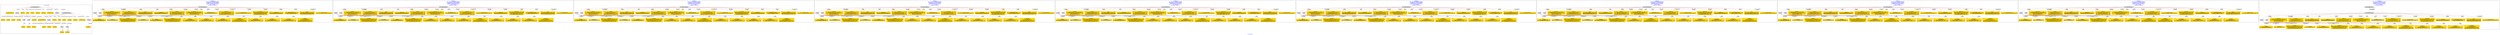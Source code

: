 digraph n0 {
fontcolor="blue"
remincross="true"
label="s21-s-met.json"
subgraph cluster_0 {
label="1-correct model"
n2[style="filled",color="white",fillcolor="lightgray",label="CulturalHeritageObject1"];
n3[shape="plaintext",style="filled",fillcolor="gold",label="dateOfEndOfCreation"];
n4[style="filled",color="white",fillcolor="lightgray",label="Person2"];
n5[shape="plaintext",style="filled",fillcolor="gold",label="dimensions"];
n6[shape="plaintext",style="filled",fillcolor="gold",label="medium"];
n7[shape="plaintext",style="filled",fillcolor="gold",label="creditLine"];
n8[shape="plaintext",style="filled",fillcolor="gold",label="provenance"];
n9[shape="plaintext",style="filled",fillcolor="gold",label="artworkTitle"];
n10[shape="plaintext",style="filled",fillcolor="gold",label="accessionNumber"];
n11[style="filled",color="white",fillcolor="lightgray",label="Concept1"];
n12[style="filled",color="white",fillcolor="lightgray",label="CulturalHeritageObject2"];
n13[shape="plaintext",style="filled",fillcolor="gold",label="dateOfEndOfCreation"];
n14[style="filled",color="white",fillcolor="lightgray",label="Person1"];
n15[shape="plaintext",style="filled",fillcolor="gold",label="dimensions"];
n16[shape="plaintext",style="filled",fillcolor="gold",label="medium"];
n17[shape="plaintext",style="filled",fillcolor="gold",label="creditLine"];
n18[shape="plaintext",style="filled",fillcolor="gold",label="provenance"];
n19[shape="plaintext",style="filled",fillcolor="gold",label="artworkTitle"];
n20[shape="plaintext",style="filled",fillcolor="gold",label="accessionNumber"];
n21[style="filled",color="white",fillcolor="lightgray",label="Concept2"];
n22[shape="plaintext",style="filled",fillcolor="gold",label="nationality"];
n23[shape="plaintext",style="filled",fillcolor="gold",label="birthDate"];
n24[shape="plaintext",style="filled",fillcolor="gold",label="deathDate"];
n25[shape="plaintext",style="filled",fillcolor="gold",label="artistName"];
n26[style="filled",color="white",fillcolor="lightgray",label="Place1"];
n27[style="filled",color="white",fillcolor="lightgray",label="Place2"];
n28[shape="plaintext",style="filled",fillcolor="gold",label="nationality"];
n29[shape="plaintext",style="filled",fillcolor="gold",label="birthDate"];
n30[shape="plaintext",style="filled",fillcolor="gold",label="deathDate"];
n31[shape="plaintext",style="filled",fillcolor="gold",label="artistName"];
n32[style="filled",color="white",fillcolor="lightgray",label="Place3"];
n33[style="filled",color="white",fillcolor="lightgray",label="Place4"];
n34[shape="plaintext",style="filled",fillcolor="gold",label="birthPlace"];
n35[shape="plaintext",style="filled",fillcolor="gold",label="deathPlace"];
n36[shape="plaintext",style="filled",fillcolor="gold",label="birthPlace"];
n37[shape="plaintext",style="filled",fillcolor="gold",label="deathPlace"];
n38[shape="plaintext",style="filled",fillcolor="gold",label="classification"];
n39[shape="plaintext",style="filled",fillcolor="gold",label="classification"];
}
subgraph cluster_1 {
label="candidate 0\nlink coherence:0.36666666666666664\nnode coherence:0.3870967741935484\nconfidence:0.8007319202535756\nmapping score:0.5447524219585651\ncost:1712.99827\n-precision:0.27-recall:0.22"
n41[style="filled",color="white",fillcolor="lightgray",label="CulturalHeritageObject1"];
n42[style="filled",color="white",fillcolor="lightgray",label="Person1"];
n43[style="filled",color="white",fillcolor="lightgray",label="Place1"];
n44[shape="plaintext",style="filled",fillcolor="gold",label="dimensions\n[CulturalHeritageObject,extent,0.929]\n[CulturalHeritageObject,accessionNumber,0.036]\n[Person,dateOfBirth,0.021]\n[Document,classLink,0.013]"];
n45[shape="plaintext",style="filled",fillcolor="gold",label="birthDate\n[Person,dateOfDeath,0.8]\n[Person,biographicalInformation,0.2]"];
n46[shape="plaintext",style="filled",fillcolor="gold",label="creditLine\n[CulturalHeritageObject,rights,0.792]\n[Document,classLink,0.125]\n[CulturalHeritageObject,extent,0.052]\n[CulturalHeritageObject,description,0.031]"];
n47[shape="plaintext",style="filled",fillcolor="gold",label="deathDate\n[Place,label,0.87]\n[Person,dateOfDeath,0.087]\n[CulturalHeritageObject,provenance,0.043]"];
n48[shape="plaintext",style="filled",fillcolor="gold",label="deathPlace\n[Place,label,0.87]\n[Person,dateOfDeath,0.087]\n[CulturalHeritageObject,provenance,0.043]"];
n49[shape="plaintext",style="filled",fillcolor="gold",label="medium\n[CulturalHeritageObject,medium,0.862]\n[CulturalHeritageObject,description,0.13]\n[Person,biographicalInformation,0.009]"];
n50[shape="plaintext",style="filled",fillcolor="gold",label="deathPlace\n[Place,label,0.87]\n[Person,dateOfDeath,0.087]\n[CulturalHeritageObject,provenance,0.043]"];
n51[shape="plaintext",style="filled",fillcolor="gold",label="birthPlace\n[Place,label,0.669]\n[Person,dateOfBirth,0.212]\n[Person,biographicalInformation,0.065]\n[CulturalHeritageObject,description,0.055]"];
n52[shape="plaintext",style="filled",fillcolor="gold",label="artistName\n[Person,nameOfThePerson,1.0]"];
n53[shape="plaintext",style="filled",fillcolor="gold",label="nationality\n[Person,countryAssociatedWithThePerson,0.715]\n[CulturalHeritageObject,provenance,0.129]\n[CulturalHeritageObject,description,0.095]\n[Person,biographicalInformation,0.062]"];
n54[shape="plaintext",style="filled",fillcolor="gold",label="artistName\n[Person,nameOfThePerson,1.0]"];
n55[shape="plaintext",style="filled",fillcolor="gold",label="classification\n[CulturalHeritageObject,description,0.6]\n[Person,biographicalInformation,0.4]"];
n56[shape="plaintext",style="filled",fillcolor="gold",label="creditLine\n[CulturalHeritageObject,provenance,0.634]\n[Document,classLink,0.143]\n[Document,columnSubClassOfLink,0.126]\n[CulturalHeritageObject,description,0.096]"];
n57[shape="plaintext",style="filled",fillcolor="gold",label="dimensions\n[CulturalHeritageObject,extent,0.929]\n[CulturalHeritageObject,accessionNumber,0.036]\n[Person,dateOfBirth,0.021]\n[Document,classLink,0.013]"];
n58[shape="plaintext",style="filled",fillcolor="gold",label="dateOfEndOfCreation\n[CulturalHeritageObject,created,1.0]"];
n59[shape="plaintext",style="filled",fillcolor="gold",label="provenance\n[Place,label,0.87]\n[Person,dateOfDeath,0.087]\n[CulturalHeritageObject,provenance,0.043]"];
n60[shape="plaintext",style="filled",fillcolor="gold",label="provenance\n[Place,label,0.87]\n[Person,dateOfDeath,0.087]\n[CulturalHeritageObject,provenance,0.043]"];
n61[shape="plaintext",style="filled",fillcolor="gold",label="artworkTitle\n[CulturalHeritageObject,description,0.514]\n[Concept,prefLabel,0.222]\n[Document,columnSubClassOfLink,0.178]\n[CulturalHeritageObject,provenance,0.086]"];
n62[shape="plaintext",style="filled",fillcolor="gold",label="accessionNumber\n[CulturalHeritageObject,accessionNumber,1.0]"];
n63[shape="plaintext",style="filled",fillcolor="gold",label="artworkTitle\n[CulturalHeritageObject,description,0.558]\n[Person,biographicalInformation,0.393]\n[CulturalHeritageObject,title,0.029]\n[CulturalHeritageObject,extent,0.02]"];
n64[shape="plaintext",style="filled",fillcolor="gold",label="deathDate\n[Place,label,0.87]\n[Person,dateOfDeath,0.087]\n[CulturalHeritageObject,provenance,0.043]"];
n65[shape="plaintext",style="filled",fillcolor="gold",label="classification\n[CulturalHeritageObject,description,0.6]\n[Person,biographicalInformation,0.4]"];
n66[shape="plaintext",style="filled",fillcolor="gold",label="dateOfEndOfCreation\n[CulturalHeritageObject,created,0.556]\n[Person,dateOfDeath,0.444]"];
n67[shape="plaintext",style="filled",fillcolor="gold",label="medium\n[CulturalHeritageObject,medium,0.862]\n[CulturalHeritageObject,description,0.13]\n[Person,biographicalInformation,0.009]"];
n68[shape="plaintext",style="filled",fillcolor="gold",label="birthDate\n[Person,dateOfDeath,0.8]\n[Person,biographicalInformation,0.2]"];
n69[shape="plaintext",style="filled",fillcolor="gold",label="birthPlace\n[Place,label,0.669]\n[Person,dateOfBirth,0.212]\n[Person,biographicalInformation,0.065]\n[CulturalHeritageObject,description,0.055]"];
n70[shape="plaintext",style="filled",fillcolor="gold",label="accessionNumber\n[CulturalHeritageObject,accessionNumber,1.0]"];
n71[shape="plaintext",style="filled",fillcolor="gold",label="nationality\n[Person,countryAssociatedWithThePerson,0.715]\n[CulturalHeritageObject,provenance,0.129]\n[CulturalHeritageObject,description,0.095]\n[Person,biographicalInformation,0.062]"];
}
subgraph cluster_2 {
label="candidate 1\nlink coherence:0.36666666666666664\nnode coherence:0.3870967741935484\nconfidence:0.8007319202535756\nmapping score:0.5447524219585651\ncost:1712.99827\n-precision:0.27-recall:0.22"
n73[style="filled",color="white",fillcolor="lightgray",label="CulturalHeritageObject1"];
n74[style="filled",color="white",fillcolor="lightgray",label="Person1"];
n75[style="filled",color="white",fillcolor="lightgray",label="Place1"];
n76[shape="plaintext",style="filled",fillcolor="gold",label="dimensions\n[CulturalHeritageObject,extent,0.929]\n[CulturalHeritageObject,accessionNumber,0.036]\n[Person,dateOfBirth,0.021]\n[Document,classLink,0.013]"];
n77[shape="plaintext",style="filled",fillcolor="gold",label="birthDate\n[Person,dateOfDeath,0.8]\n[Person,biographicalInformation,0.2]"];
n78[shape="plaintext",style="filled",fillcolor="gold",label="creditLine\n[CulturalHeritageObject,rights,0.792]\n[Document,classLink,0.125]\n[CulturalHeritageObject,extent,0.052]\n[CulturalHeritageObject,description,0.031]"];
n79[shape="plaintext",style="filled",fillcolor="gold",label="deathDate\n[Place,label,0.87]\n[Person,dateOfDeath,0.087]\n[CulturalHeritageObject,provenance,0.043]"];
n80[shape="plaintext",style="filled",fillcolor="gold",label="deathPlace\n[Place,label,0.87]\n[Person,dateOfDeath,0.087]\n[CulturalHeritageObject,provenance,0.043]"];
n81[shape="plaintext",style="filled",fillcolor="gold",label="medium\n[CulturalHeritageObject,medium,0.862]\n[CulturalHeritageObject,description,0.13]\n[Person,biographicalInformation,0.009]"];
n82[shape="plaintext",style="filled",fillcolor="gold",label="deathPlace\n[Place,label,0.87]\n[Person,dateOfDeath,0.087]\n[CulturalHeritageObject,provenance,0.043]"];
n83[shape="plaintext",style="filled",fillcolor="gold",label="birthPlace\n[Place,label,0.669]\n[Person,dateOfBirth,0.212]\n[Person,biographicalInformation,0.065]\n[CulturalHeritageObject,description,0.055]"];
n84[shape="plaintext",style="filled",fillcolor="gold",label="artistName\n[Person,nameOfThePerson,1.0]"];
n85[shape="plaintext",style="filled",fillcolor="gold",label="nationality\n[Person,countryAssociatedWithThePerson,0.715]\n[CulturalHeritageObject,provenance,0.129]\n[CulturalHeritageObject,description,0.095]\n[Person,biographicalInformation,0.062]"];
n86[shape="plaintext",style="filled",fillcolor="gold",label="artistName\n[Person,nameOfThePerson,1.0]"];
n87[shape="plaintext",style="filled",fillcolor="gold",label="classification\n[CulturalHeritageObject,description,0.6]\n[Person,biographicalInformation,0.4]"];
n88[shape="plaintext",style="filled",fillcolor="gold",label="creditLine\n[CulturalHeritageObject,provenance,0.634]\n[Document,classLink,0.143]\n[Document,columnSubClassOfLink,0.126]\n[CulturalHeritageObject,description,0.096]"];
n89[shape="plaintext",style="filled",fillcolor="gold",label="dimensions\n[CulturalHeritageObject,extent,0.929]\n[CulturalHeritageObject,accessionNumber,0.036]\n[Person,dateOfBirth,0.021]\n[Document,classLink,0.013]"];
n90[shape="plaintext",style="filled",fillcolor="gold",label="dateOfEndOfCreation\n[CulturalHeritageObject,created,1.0]"];
n91[shape="plaintext",style="filled",fillcolor="gold",label="provenance\n[Place,label,0.87]\n[Person,dateOfDeath,0.087]\n[CulturalHeritageObject,provenance,0.043]"];
n92[shape="plaintext",style="filled",fillcolor="gold",label="provenance\n[Place,label,0.87]\n[Person,dateOfDeath,0.087]\n[CulturalHeritageObject,provenance,0.043]"];
n93[shape="plaintext",style="filled",fillcolor="gold",label="artworkTitle\n[CulturalHeritageObject,description,0.514]\n[Concept,prefLabel,0.222]\n[Document,columnSubClassOfLink,0.178]\n[CulturalHeritageObject,provenance,0.086]"];
n94[shape="plaintext",style="filled",fillcolor="gold",label="accessionNumber\n[CulturalHeritageObject,accessionNumber,1.0]"];
n95[shape="plaintext",style="filled",fillcolor="gold",label="classification\n[CulturalHeritageObject,description,0.6]\n[Person,biographicalInformation,0.4]"];
n96[shape="plaintext",style="filled",fillcolor="gold",label="artworkTitle\n[CulturalHeritageObject,description,0.558]\n[Person,biographicalInformation,0.393]\n[CulturalHeritageObject,title,0.029]\n[CulturalHeritageObject,extent,0.02]"];
n97[shape="plaintext",style="filled",fillcolor="gold",label="deathDate\n[Place,label,0.87]\n[Person,dateOfDeath,0.087]\n[CulturalHeritageObject,provenance,0.043]"];
n98[shape="plaintext",style="filled",fillcolor="gold",label="dateOfEndOfCreation\n[CulturalHeritageObject,created,0.556]\n[Person,dateOfDeath,0.444]"];
n99[shape="plaintext",style="filled",fillcolor="gold",label="medium\n[CulturalHeritageObject,medium,0.862]\n[CulturalHeritageObject,description,0.13]\n[Person,biographicalInformation,0.009]"];
n100[shape="plaintext",style="filled",fillcolor="gold",label="birthDate\n[Person,dateOfDeath,0.8]\n[Person,biographicalInformation,0.2]"];
n101[shape="plaintext",style="filled",fillcolor="gold",label="birthPlace\n[Place,label,0.669]\n[Person,dateOfBirth,0.212]\n[Person,biographicalInformation,0.065]\n[CulturalHeritageObject,description,0.055]"];
n102[shape="plaintext",style="filled",fillcolor="gold",label="accessionNumber\n[CulturalHeritageObject,accessionNumber,1.0]"];
n103[shape="plaintext",style="filled",fillcolor="gold",label="nationality\n[Person,countryAssociatedWithThePerson,0.715]\n[CulturalHeritageObject,provenance,0.129]\n[CulturalHeritageObject,description,0.095]\n[Person,biographicalInformation,0.062]"];
}
subgraph cluster_3 {
label="candidate 2\nlink coherence:0.36666666666666664\nnode coherence:0.3870967741935484\nconfidence:0.8007319202535756\nmapping score:0.5447524219585651\ncost:1712.99827\n-precision:0.27-recall:0.22"
n105[style="filled",color="white",fillcolor="lightgray",label="CulturalHeritageObject1"];
n106[style="filled",color="white",fillcolor="lightgray",label="Person1"];
n107[style="filled",color="white",fillcolor="lightgray",label="Place1"];
n108[shape="plaintext",style="filled",fillcolor="gold",label="dimensions\n[CulturalHeritageObject,extent,0.929]\n[CulturalHeritageObject,accessionNumber,0.036]\n[Person,dateOfBirth,0.021]\n[Document,classLink,0.013]"];
n109[shape="plaintext",style="filled",fillcolor="gold",label="birthDate\n[Person,dateOfDeath,0.8]\n[Person,biographicalInformation,0.2]"];
n110[shape="plaintext",style="filled",fillcolor="gold",label="creditLine\n[CulturalHeritageObject,rights,0.792]\n[Document,classLink,0.125]\n[CulturalHeritageObject,extent,0.052]\n[CulturalHeritageObject,description,0.031]"];
n111[shape="plaintext",style="filled",fillcolor="gold",label="deathDate\n[Place,label,0.87]\n[Person,dateOfDeath,0.087]\n[CulturalHeritageObject,provenance,0.043]"];
n112[shape="plaintext",style="filled",fillcolor="gold",label="deathPlace\n[Place,label,0.87]\n[Person,dateOfDeath,0.087]\n[CulturalHeritageObject,provenance,0.043]"];
n113[shape="plaintext",style="filled",fillcolor="gold",label="medium\n[CulturalHeritageObject,medium,0.862]\n[CulturalHeritageObject,description,0.13]\n[Person,biographicalInformation,0.009]"];
n114[shape="plaintext",style="filled",fillcolor="gold",label="birthPlace\n[Place,label,0.669]\n[Person,dateOfBirth,0.212]\n[Person,biographicalInformation,0.065]\n[CulturalHeritageObject,description,0.055]"];
n115[shape="plaintext",style="filled",fillcolor="gold",label="deathPlace\n[Place,label,0.87]\n[Person,dateOfDeath,0.087]\n[CulturalHeritageObject,provenance,0.043]"];
n116[shape="plaintext",style="filled",fillcolor="gold",label="artistName\n[Person,nameOfThePerson,1.0]"];
n117[shape="plaintext",style="filled",fillcolor="gold",label="nationality\n[Person,countryAssociatedWithThePerson,0.715]\n[CulturalHeritageObject,provenance,0.129]\n[CulturalHeritageObject,description,0.095]\n[Person,biographicalInformation,0.062]"];
n118[shape="plaintext",style="filled",fillcolor="gold",label="artistName\n[Person,nameOfThePerson,1.0]"];
n119[shape="plaintext",style="filled",fillcolor="gold",label="classification\n[CulturalHeritageObject,description,0.6]\n[Person,biographicalInformation,0.4]"];
n120[shape="plaintext",style="filled",fillcolor="gold",label="creditLine\n[CulturalHeritageObject,provenance,0.634]\n[Document,classLink,0.143]\n[Document,columnSubClassOfLink,0.126]\n[CulturalHeritageObject,description,0.096]"];
n121[shape="plaintext",style="filled",fillcolor="gold",label="dimensions\n[CulturalHeritageObject,extent,0.929]\n[CulturalHeritageObject,accessionNumber,0.036]\n[Person,dateOfBirth,0.021]\n[Document,classLink,0.013]"];
n122[shape="plaintext",style="filled",fillcolor="gold",label="dateOfEndOfCreation\n[CulturalHeritageObject,created,1.0]"];
n123[shape="plaintext",style="filled",fillcolor="gold",label="provenance\n[Place,label,0.87]\n[Person,dateOfDeath,0.087]\n[CulturalHeritageObject,provenance,0.043]"];
n124[shape="plaintext",style="filled",fillcolor="gold",label="provenance\n[Place,label,0.87]\n[Person,dateOfDeath,0.087]\n[CulturalHeritageObject,provenance,0.043]"];
n125[shape="plaintext",style="filled",fillcolor="gold",label="artworkTitle\n[CulturalHeritageObject,description,0.514]\n[Concept,prefLabel,0.222]\n[Document,columnSubClassOfLink,0.178]\n[CulturalHeritageObject,provenance,0.086]"];
n126[shape="plaintext",style="filled",fillcolor="gold",label="accessionNumber\n[CulturalHeritageObject,accessionNumber,1.0]"];
n127[shape="plaintext",style="filled",fillcolor="gold",label="artworkTitle\n[CulturalHeritageObject,description,0.558]\n[Person,biographicalInformation,0.393]\n[CulturalHeritageObject,title,0.029]\n[CulturalHeritageObject,extent,0.02]"];
n128[shape="plaintext",style="filled",fillcolor="gold",label="deathDate\n[Place,label,0.87]\n[Person,dateOfDeath,0.087]\n[CulturalHeritageObject,provenance,0.043]"];
n129[shape="plaintext",style="filled",fillcolor="gold",label="classification\n[CulturalHeritageObject,description,0.6]\n[Person,biographicalInformation,0.4]"];
n130[shape="plaintext",style="filled",fillcolor="gold",label="dateOfEndOfCreation\n[CulturalHeritageObject,created,0.556]\n[Person,dateOfDeath,0.444]"];
n131[shape="plaintext",style="filled",fillcolor="gold",label="medium\n[CulturalHeritageObject,medium,0.862]\n[CulturalHeritageObject,description,0.13]\n[Person,biographicalInformation,0.009]"];
n132[shape="plaintext",style="filled",fillcolor="gold",label="birthDate\n[Person,dateOfDeath,0.8]\n[Person,biographicalInformation,0.2]"];
n133[shape="plaintext",style="filled",fillcolor="gold",label="birthPlace\n[Place,label,0.669]\n[Person,dateOfBirth,0.212]\n[Person,biographicalInformation,0.065]\n[CulturalHeritageObject,description,0.055]"];
n134[shape="plaintext",style="filled",fillcolor="gold",label="accessionNumber\n[CulturalHeritageObject,accessionNumber,1.0]"];
n135[shape="plaintext",style="filled",fillcolor="gold",label="nationality\n[Person,countryAssociatedWithThePerson,0.715]\n[CulturalHeritageObject,provenance,0.129]\n[CulturalHeritageObject,description,0.095]\n[Person,biographicalInformation,0.062]"];
}
subgraph cluster_4 {
label="candidate 3\nlink coherence:0.36666666666666664\nnode coherence:0.3870967741935484\nconfidence:0.8007319202535756\nmapping score:0.5447524219585651\ncost:1712.99827\n-precision:0.27-recall:0.22"
n137[style="filled",color="white",fillcolor="lightgray",label="CulturalHeritageObject1"];
n138[style="filled",color="white",fillcolor="lightgray",label="Person1"];
n139[style="filled",color="white",fillcolor="lightgray",label="Place1"];
n140[shape="plaintext",style="filled",fillcolor="gold",label="dimensions\n[CulturalHeritageObject,extent,0.929]\n[CulturalHeritageObject,accessionNumber,0.036]\n[Person,dateOfBirth,0.021]\n[Document,classLink,0.013]"];
n141[shape="plaintext",style="filled",fillcolor="gold",label="birthDate\n[Person,dateOfDeath,0.8]\n[Person,biographicalInformation,0.2]"];
n142[shape="plaintext",style="filled",fillcolor="gold",label="creditLine\n[CulturalHeritageObject,rights,0.792]\n[Document,classLink,0.125]\n[CulturalHeritageObject,extent,0.052]\n[CulturalHeritageObject,description,0.031]"];
n143[shape="plaintext",style="filled",fillcolor="gold",label="deathDate\n[Place,label,0.87]\n[Person,dateOfDeath,0.087]\n[CulturalHeritageObject,provenance,0.043]"];
n144[shape="plaintext",style="filled",fillcolor="gold",label="deathPlace\n[Place,label,0.87]\n[Person,dateOfDeath,0.087]\n[CulturalHeritageObject,provenance,0.043]"];
n145[shape="plaintext",style="filled",fillcolor="gold",label="medium\n[CulturalHeritageObject,medium,0.862]\n[CulturalHeritageObject,description,0.13]\n[Person,biographicalInformation,0.009]"];
n146[shape="plaintext",style="filled",fillcolor="gold",label="birthPlace\n[Place,label,0.669]\n[Person,dateOfBirth,0.212]\n[Person,biographicalInformation,0.065]\n[CulturalHeritageObject,description,0.055]"];
n147[shape="plaintext",style="filled",fillcolor="gold",label="deathPlace\n[Place,label,0.87]\n[Person,dateOfDeath,0.087]\n[CulturalHeritageObject,provenance,0.043]"];
n148[shape="plaintext",style="filled",fillcolor="gold",label="artistName\n[Person,nameOfThePerson,1.0]"];
n149[shape="plaintext",style="filled",fillcolor="gold",label="nationality\n[Person,countryAssociatedWithThePerson,0.715]\n[CulturalHeritageObject,provenance,0.129]\n[CulturalHeritageObject,description,0.095]\n[Person,biographicalInformation,0.062]"];
n150[shape="plaintext",style="filled",fillcolor="gold",label="artistName\n[Person,nameOfThePerson,1.0]"];
n151[shape="plaintext",style="filled",fillcolor="gold",label="classification\n[CulturalHeritageObject,description,0.6]\n[Person,biographicalInformation,0.4]"];
n152[shape="plaintext",style="filled",fillcolor="gold",label="creditLine\n[CulturalHeritageObject,provenance,0.634]\n[Document,classLink,0.143]\n[Document,columnSubClassOfLink,0.126]\n[CulturalHeritageObject,description,0.096]"];
n153[shape="plaintext",style="filled",fillcolor="gold",label="dimensions\n[CulturalHeritageObject,extent,0.929]\n[CulturalHeritageObject,accessionNumber,0.036]\n[Person,dateOfBirth,0.021]\n[Document,classLink,0.013]"];
n154[shape="plaintext",style="filled",fillcolor="gold",label="dateOfEndOfCreation\n[CulturalHeritageObject,created,1.0]"];
n155[shape="plaintext",style="filled",fillcolor="gold",label="provenance\n[Place,label,0.87]\n[Person,dateOfDeath,0.087]\n[CulturalHeritageObject,provenance,0.043]"];
n156[shape="plaintext",style="filled",fillcolor="gold",label="provenance\n[Place,label,0.87]\n[Person,dateOfDeath,0.087]\n[CulturalHeritageObject,provenance,0.043]"];
n157[shape="plaintext",style="filled",fillcolor="gold",label="artworkTitle\n[CulturalHeritageObject,description,0.514]\n[Concept,prefLabel,0.222]\n[Document,columnSubClassOfLink,0.178]\n[CulturalHeritageObject,provenance,0.086]"];
n158[shape="plaintext",style="filled",fillcolor="gold",label="accessionNumber\n[CulturalHeritageObject,accessionNumber,1.0]"];
n159[shape="plaintext",style="filled",fillcolor="gold",label="classification\n[CulturalHeritageObject,description,0.6]\n[Person,biographicalInformation,0.4]"];
n160[shape="plaintext",style="filled",fillcolor="gold",label="artworkTitle\n[CulturalHeritageObject,description,0.558]\n[Person,biographicalInformation,0.393]\n[CulturalHeritageObject,title,0.029]\n[CulturalHeritageObject,extent,0.02]"];
n161[shape="plaintext",style="filled",fillcolor="gold",label="deathDate\n[Place,label,0.87]\n[Person,dateOfDeath,0.087]\n[CulturalHeritageObject,provenance,0.043]"];
n162[shape="plaintext",style="filled",fillcolor="gold",label="dateOfEndOfCreation\n[CulturalHeritageObject,created,0.556]\n[Person,dateOfDeath,0.444]"];
n163[shape="plaintext",style="filled",fillcolor="gold",label="medium\n[CulturalHeritageObject,medium,0.862]\n[CulturalHeritageObject,description,0.13]\n[Person,biographicalInformation,0.009]"];
n164[shape="plaintext",style="filled",fillcolor="gold",label="birthDate\n[Person,dateOfDeath,0.8]\n[Person,biographicalInformation,0.2]"];
n165[shape="plaintext",style="filled",fillcolor="gold",label="birthPlace\n[Place,label,0.669]\n[Person,dateOfBirth,0.212]\n[Person,biographicalInformation,0.065]\n[CulturalHeritageObject,description,0.055]"];
n166[shape="plaintext",style="filled",fillcolor="gold",label="accessionNumber\n[CulturalHeritageObject,accessionNumber,1.0]"];
n167[shape="plaintext",style="filled",fillcolor="gold",label="nationality\n[Person,countryAssociatedWithThePerson,0.715]\n[CulturalHeritageObject,provenance,0.129]\n[CulturalHeritageObject,description,0.095]\n[Person,biographicalInformation,0.062]"];
}
subgraph cluster_5 {
label="candidate 4\nlink coherence:0.36666666666666664\nnode coherence:0.3870967741935484\nconfidence:0.8007319202535756\nmapping score:0.5447524219585651\ncost:1712.99827\n-precision:0.27-recall:0.22"
n169[style="filled",color="white",fillcolor="lightgray",label="CulturalHeritageObject1"];
n170[style="filled",color="white",fillcolor="lightgray",label="Person1"];
n171[style="filled",color="white",fillcolor="lightgray",label="Place1"];
n172[shape="plaintext",style="filled",fillcolor="gold",label="dimensions\n[CulturalHeritageObject,extent,0.929]\n[CulturalHeritageObject,accessionNumber,0.036]\n[Person,dateOfBirth,0.021]\n[Document,classLink,0.013]"];
n173[shape="plaintext",style="filled",fillcolor="gold",label="birthDate\n[Person,dateOfDeath,0.8]\n[Person,biographicalInformation,0.2]"];
n174[shape="plaintext",style="filled",fillcolor="gold",label="creditLine\n[CulturalHeritageObject,rights,0.792]\n[Document,classLink,0.125]\n[CulturalHeritageObject,extent,0.052]\n[CulturalHeritageObject,description,0.031]"];
n175[shape="plaintext",style="filled",fillcolor="gold",label="deathDate\n[Place,label,0.87]\n[Person,dateOfDeath,0.087]\n[CulturalHeritageObject,provenance,0.043]"];
n176[shape="plaintext",style="filled",fillcolor="gold",label="deathPlace\n[Place,label,0.87]\n[Person,dateOfDeath,0.087]\n[CulturalHeritageObject,provenance,0.043]"];
n177[shape="plaintext",style="filled",fillcolor="gold",label="medium\n[CulturalHeritageObject,medium,0.862]\n[CulturalHeritageObject,description,0.13]\n[Person,biographicalInformation,0.009]"];
n178[shape="plaintext",style="filled",fillcolor="gold",label="deathPlace\n[Place,label,0.87]\n[Person,dateOfDeath,0.087]\n[CulturalHeritageObject,provenance,0.043]"];
n179[shape="plaintext",style="filled",fillcolor="gold",label="birthPlace\n[Place,label,0.669]\n[Person,dateOfBirth,0.212]\n[Person,biographicalInformation,0.065]\n[CulturalHeritageObject,description,0.055]"];
n180[shape="plaintext",style="filled",fillcolor="gold",label="artistName\n[Person,nameOfThePerson,1.0]"];
n181[shape="plaintext",style="filled",fillcolor="gold",label="nationality\n[Person,countryAssociatedWithThePerson,0.715]\n[CulturalHeritageObject,provenance,0.129]\n[CulturalHeritageObject,description,0.095]\n[Person,biographicalInformation,0.062]"];
n182[shape="plaintext",style="filled",fillcolor="gold",label="artistName\n[Person,nameOfThePerson,1.0]"];
n183[shape="plaintext",style="filled",fillcolor="gold",label="classification\n[CulturalHeritageObject,description,0.6]\n[Person,biographicalInformation,0.4]"];
n184[shape="plaintext",style="filled",fillcolor="gold",label="creditLine\n[CulturalHeritageObject,provenance,0.634]\n[Document,classLink,0.143]\n[Document,columnSubClassOfLink,0.126]\n[CulturalHeritageObject,description,0.096]"];
n185[shape="plaintext",style="filled",fillcolor="gold",label="dimensions\n[CulturalHeritageObject,extent,0.929]\n[CulturalHeritageObject,accessionNumber,0.036]\n[Person,dateOfBirth,0.021]\n[Document,classLink,0.013]"];
n186[shape="plaintext",style="filled",fillcolor="gold",label="dateOfEndOfCreation\n[CulturalHeritageObject,created,1.0]"];
n187[shape="plaintext",style="filled",fillcolor="gold",label="provenance\n[Place,label,0.87]\n[Person,dateOfDeath,0.087]\n[CulturalHeritageObject,provenance,0.043]"];
n188[shape="plaintext",style="filled",fillcolor="gold",label="provenance\n[Place,label,0.87]\n[Person,dateOfDeath,0.087]\n[CulturalHeritageObject,provenance,0.043]"];
n189[shape="plaintext",style="filled",fillcolor="gold",label="artworkTitle\n[CulturalHeritageObject,description,0.514]\n[Concept,prefLabel,0.222]\n[Document,columnSubClassOfLink,0.178]\n[CulturalHeritageObject,provenance,0.086]"];
n190[shape="plaintext",style="filled",fillcolor="gold",label="accessionNumber\n[CulturalHeritageObject,accessionNumber,1.0]"];
n191[shape="plaintext",style="filled",fillcolor="gold",label="artworkTitle\n[CulturalHeritageObject,description,0.558]\n[Person,biographicalInformation,0.393]\n[CulturalHeritageObject,title,0.029]\n[CulturalHeritageObject,extent,0.02]"];
n192[shape="plaintext",style="filled",fillcolor="gold",label="deathDate\n[Place,label,0.87]\n[Person,dateOfDeath,0.087]\n[CulturalHeritageObject,provenance,0.043]"];
n193[shape="plaintext",style="filled",fillcolor="gold",label="classification\n[CulturalHeritageObject,description,0.6]\n[Person,biographicalInformation,0.4]"];
n194[shape="plaintext",style="filled",fillcolor="gold",label="dateOfEndOfCreation\n[CulturalHeritageObject,created,0.556]\n[Person,dateOfDeath,0.444]"];
n195[shape="plaintext",style="filled",fillcolor="gold",label="medium\n[CulturalHeritageObject,medium,0.862]\n[CulturalHeritageObject,description,0.13]\n[Person,biographicalInformation,0.009]"];
n196[shape="plaintext",style="filled",fillcolor="gold",label="birthDate\n[Person,dateOfDeath,0.8]\n[Person,biographicalInformation,0.2]"];
n197[shape="plaintext",style="filled",fillcolor="gold",label="birthPlace\n[Place,label,0.669]\n[Person,dateOfBirth,0.212]\n[Person,biographicalInformation,0.065]\n[CulturalHeritageObject,description,0.055]"];
n198[shape="plaintext",style="filled",fillcolor="gold",label="accessionNumber\n[CulturalHeritageObject,accessionNumber,1.0]"];
n199[shape="plaintext",style="filled",fillcolor="gold",label="nationality\n[Person,countryAssociatedWithThePerson,0.715]\n[CulturalHeritageObject,provenance,0.129]\n[CulturalHeritageObject,description,0.095]\n[Person,biographicalInformation,0.062]"];
}
subgraph cluster_6 {
label="candidate 5\nlink coherence:0.36666666666666664\nnode coherence:0.3870967741935484\nconfidence:0.8007319202535756\nmapping score:0.5447524219585651\ncost:1712.99827\n-precision:0.27-recall:0.22"
n201[style="filled",color="white",fillcolor="lightgray",label="CulturalHeritageObject1"];
n202[style="filled",color="white",fillcolor="lightgray",label="Person1"];
n203[style="filled",color="white",fillcolor="lightgray",label="Place1"];
n204[shape="plaintext",style="filled",fillcolor="gold",label="dimensions\n[CulturalHeritageObject,extent,0.929]\n[CulturalHeritageObject,accessionNumber,0.036]\n[Person,dateOfBirth,0.021]\n[Document,classLink,0.013]"];
n205[shape="plaintext",style="filled",fillcolor="gold",label="birthDate\n[Person,dateOfDeath,0.8]\n[Person,biographicalInformation,0.2]"];
n206[shape="plaintext",style="filled",fillcolor="gold",label="creditLine\n[CulturalHeritageObject,rights,0.792]\n[Document,classLink,0.125]\n[CulturalHeritageObject,extent,0.052]\n[CulturalHeritageObject,description,0.031]"];
n207[shape="plaintext",style="filled",fillcolor="gold",label="deathDate\n[Place,label,0.87]\n[Person,dateOfDeath,0.087]\n[CulturalHeritageObject,provenance,0.043]"];
n208[shape="plaintext",style="filled",fillcolor="gold",label="deathPlace\n[Place,label,0.87]\n[Person,dateOfDeath,0.087]\n[CulturalHeritageObject,provenance,0.043]"];
n209[shape="plaintext",style="filled",fillcolor="gold",label="medium\n[CulturalHeritageObject,medium,0.862]\n[CulturalHeritageObject,description,0.13]\n[Person,biographicalInformation,0.009]"];
n210[shape="plaintext",style="filled",fillcolor="gold",label="deathPlace\n[Place,label,0.87]\n[Person,dateOfDeath,0.087]\n[CulturalHeritageObject,provenance,0.043]"];
n211[shape="plaintext",style="filled",fillcolor="gold",label="birthPlace\n[Place,label,0.669]\n[Person,dateOfBirth,0.212]\n[Person,biographicalInformation,0.065]\n[CulturalHeritageObject,description,0.055]"];
n212[shape="plaintext",style="filled",fillcolor="gold",label="artistName\n[Person,nameOfThePerson,1.0]"];
n213[shape="plaintext",style="filled",fillcolor="gold",label="nationality\n[Person,countryAssociatedWithThePerson,0.715]\n[CulturalHeritageObject,provenance,0.129]\n[CulturalHeritageObject,description,0.095]\n[Person,biographicalInformation,0.062]"];
n214[shape="plaintext",style="filled",fillcolor="gold",label="artistName\n[Person,nameOfThePerson,1.0]"];
n215[shape="plaintext",style="filled",fillcolor="gold",label="classification\n[CulturalHeritageObject,description,0.6]\n[Person,biographicalInformation,0.4]"];
n216[shape="plaintext",style="filled",fillcolor="gold",label="creditLine\n[CulturalHeritageObject,provenance,0.634]\n[Document,classLink,0.143]\n[Document,columnSubClassOfLink,0.126]\n[CulturalHeritageObject,description,0.096]"];
n217[shape="plaintext",style="filled",fillcolor="gold",label="dimensions\n[CulturalHeritageObject,extent,0.929]\n[CulturalHeritageObject,accessionNumber,0.036]\n[Person,dateOfBirth,0.021]\n[Document,classLink,0.013]"];
n218[shape="plaintext",style="filled",fillcolor="gold",label="dateOfEndOfCreation\n[CulturalHeritageObject,created,1.0]"];
n219[shape="plaintext",style="filled",fillcolor="gold",label="provenance\n[Place,label,0.87]\n[Person,dateOfDeath,0.087]\n[CulturalHeritageObject,provenance,0.043]"];
n220[shape="plaintext",style="filled",fillcolor="gold",label="provenance\n[Place,label,0.87]\n[Person,dateOfDeath,0.087]\n[CulturalHeritageObject,provenance,0.043]"];
n221[shape="plaintext",style="filled",fillcolor="gold",label="artworkTitle\n[CulturalHeritageObject,description,0.514]\n[Concept,prefLabel,0.222]\n[Document,columnSubClassOfLink,0.178]\n[CulturalHeritageObject,provenance,0.086]"];
n222[shape="plaintext",style="filled",fillcolor="gold",label="accessionNumber\n[CulturalHeritageObject,accessionNumber,1.0]"];
n223[shape="plaintext",style="filled",fillcolor="gold",label="classification\n[CulturalHeritageObject,description,0.6]\n[Person,biographicalInformation,0.4]"];
n224[shape="plaintext",style="filled",fillcolor="gold",label="artworkTitle\n[CulturalHeritageObject,description,0.558]\n[Person,biographicalInformation,0.393]\n[CulturalHeritageObject,title,0.029]\n[CulturalHeritageObject,extent,0.02]"];
n225[shape="plaintext",style="filled",fillcolor="gold",label="deathDate\n[Place,label,0.87]\n[Person,dateOfDeath,0.087]\n[CulturalHeritageObject,provenance,0.043]"];
n226[shape="plaintext",style="filled",fillcolor="gold",label="dateOfEndOfCreation\n[CulturalHeritageObject,created,0.556]\n[Person,dateOfDeath,0.444]"];
n227[shape="plaintext",style="filled",fillcolor="gold",label="medium\n[CulturalHeritageObject,medium,0.862]\n[CulturalHeritageObject,description,0.13]\n[Person,biographicalInformation,0.009]"];
n228[shape="plaintext",style="filled",fillcolor="gold",label="birthDate\n[Person,dateOfDeath,0.8]\n[Person,biographicalInformation,0.2]"];
n229[shape="plaintext",style="filled",fillcolor="gold",label="birthPlace\n[Place,label,0.669]\n[Person,dateOfBirth,0.212]\n[Person,biographicalInformation,0.065]\n[CulturalHeritageObject,description,0.055]"];
n230[shape="plaintext",style="filled",fillcolor="gold",label="accessionNumber\n[CulturalHeritageObject,accessionNumber,1.0]"];
n231[shape="plaintext",style="filled",fillcolor="gold",label="nationality\n[Person,countryAssociatedWithThePerson,0.715]\n[CulturalHeritageObject,provenance,0.129]\n[CulturalHeritageObject,description,0.095]\n[Person,biographicalInformation,0.062]"];
}
subgraph cluster_7 {
label="candidate 6\nlink coherence:0.36666666666666664\nnode coherence:0.3870967741935484\nconfidence:0.8007319202535756\nmapping score:0.5447524219585651\ncost:1712.99827\n-precision:0.27-recall:0.22"
n233[style="filled",color="white",fillcolor="lightgray",label="CulturalHeritageObject1"];
n234[style="filled",color="white",fillcolor="lightgray",label="Person1"];
n235[style="filled",color="white",fillcolor="lightgray",label="Place1"];
n236[shape="plaintext",style="filled",fillcolor="gold",label="dimensions\n[CulturalHeritageObject,extent,0.929]\n[CulturalHeritageObject,accessionNumber,0.036]\n[Person,dateOfBirth,0.021]\n[Document,classLink,0.013]"];
n237[shape="plaintext",style="filled",fillcolor="gold",label="birthDate\n[Person,dateOfDeath,0.8]\n[Person,biographicalInformation,0.2]"];
n238[shape="plaintext",style="filled",fillcolor="gold",label="creditLine\n[CulturalHeritageObject,rights,0.792]\n[Document,classLink,0.125]\n[CulturalHeritageObject,extent,0.052]\n[CulturalHeritageObject,description,0.031]"];
n239[shape="plaintext",style="filled",fillcolor="gold",label="deathDate\n[Place,label,0.87]\n[Person,dateOfDeath,0.087]\n[CulturalHeritageObject,provenance,0.043]"];
n240[shape="plaintext",style="filled",fillcolor="gold",label="birthPlace\n[Place,label,0.669]\n[Person,dateOfBirth,0.212]\n[Person,biographicalInformation,0.065]\n[CulturalHeritageObject,description,0.055]"];
n241[shape="plaintext",style="filled",fillcolor="gold",label="medium\n[CulturalHeritageObject,medium,0.862]\n[CulturalHeritageObject,description,0.13]\n[Person,biographicalInformation,0.009]"];
n242[shape="plaintext",style="filled",fillcolor="gold",label="deathPlace\n[Place,label,0.87]\n[Person,dateOfDeath,0.087]\n[CulturalHeritageObject,provenance,0.043]"];
n243[shape="plaintext",style="filled",fillcolor="gold",label="deathPlace\n[Place,label,0.87]\n[Person,dateOfDeath,0.087]\n[CulturalHeritageObject,provenance,0.043]"];
n244[shape="plaintext",style="filled",fillcolor="gold",label="artistName\n[Person,nameOfThePerson,1.0]"];
n245[shape="plaintext",style="filled",fillcolor="gold",label="nationality\n[Person,countryAssociatedWithThePerson,0.715]\n[CulturalHeritageObject,provenance,0.129]\n[CulturalHeritageObject,description,0.095]\n[Person,biographicalInformation,0.062]"];
n246[shape="plaintext",style="filled",fillcolor="gold",label="artistName\n[Person,nameOfThePerson,1.0]"];
n247[shape="plaintext",style="filled",fillcolor="gold",label="classification\n[CulturalHeritageObject,description,0.6]\n[Person,biographicalInformation,0.4]"];
n248[shape="plaintext",style="filled",fillcolor="gold",label="creditLine\n[CulturalHeritageObject,provenance,0.634]\n[Document,classLink,0.143]\n[Document,columnSubClassOfLink,0.126]\n[CulturalHeritageObject,description,0.096]"];
n249[shape="plaintext",style="filled",fillcolor="gold",label="dimensions\n[CulturalHeritageObject,extent,0.929]\n[CulturalHeritageObject,accessionNumber,0.036]\n[Person,dateOfBirth,0.021]\n[Document,classLink,0.013]"];
n250[shape="plaintext",style="filled",fillcolor="gold",label="dateOfEndOfCreation\n[CulturalHeritageObject,created,1.0]"];
n251[shape="plaintext",style="filled",fillcolor="gold",label="provenance\n[Place,label,0.87]\n[Person,dateOfDeath,0.087]\n[CulturalHeritageObject,provenance,0.043]"];
n252[shape="plaintext",style="filled",fillcolor="gold",label="provenance\n[Place,label,0.87]\n[Person,dateOfDeath,0.087]\n[CulturalHeritageObject,provenance,0.043]"];
n253[shape="plaintext",style="filled",fillcolor="gold",label="artworkTitle\n[CulturalHeritageObject,description,0.514]\n[Concept,prefLabel,0.222]\n[Document,columnSubClassOfLink,0.178]\n[CulturalHeritageObject,provenance,0.086]"];
n254[shape="plaintext",style="filled",fillcolor="gold",label="accessionNumber\n[CulturalHeritageObject,accessionNumber,1.0]"];
n255[shape="plaintext",style="filled",fillcolor="gold",label="artworkTitle\n[CulturalHeritageObject,description,0.558]\n[Person,biographicalInformation,0.393]\n[CulturalHeritageObject,title,0.029]\n[CulturalHeritageObject,extent,0.02]"];
n256[shape="plaintext",style="filled",fillcolor="gold",label="deathDate\n[Place,label,0.87]\n[Person,dateOfDeath,0.087]\n[CulturalHeritageObject,provenance,0.043]"];
n257[shape="plaintext",style="filled",fillcolor="gold",label="classification\n[CulturalHeritageObject,description,0.6]\n[Person,biographicalInformation,0.4]"];
n258[shape="plaintext",style="filled",fillcolor="gold",label="dateOfEndOfCreation\n[CulturalHeritageObject,created,0.556]\n[Person,dateOfDeath,0.444]"];
n259[shape="plaintext",style="filled",fillcolor="gold",label="medium\n[CulturalHeritageObject,medium,0.862]\n[CulturalHeritageObject,description,0.13]\n[Person,biographicalInformation,0.009]"];
n260[shape="plaintext",style="filled",fillcolor="gold",label="birthDate\n[Person,dateOfDeath,0.8]\n[Person,biographicalInformation,0.2]"];
n261[shape="plaintext",style="filled",fillcolor="gold",label="birthPlace\n[Place,label,0.669]\n[Person,dateOfBirth,0.212]\n[Person,biographicalInformation,0.065]\n[CulturalHeritageObject,description,0.055]"];
n262[shape="plaintext",style="filled",fillcolor="gold",label="accessionNumber\n[CulturalHeritageObject,accessionNumber,1.0]"];
n263[shape="plaintext",style="filled",fillcolor="gold",label="nationality\n[Person,countryAssociatedWithThePerson,0.715]\n[CulturalHeritageObject,provenance,0.129]\n[CulturalHeritageObject,description,0.095]\n[Person,biographicalInformation,0.062]"];
}
subgraph cluster_8 {
label="candidate 7\nlink coherence:0.36666666666666664\nnode coherence:0.3870967741935484\nconfidence:0.8007319202535756\nmapping score:0.5447524219585651\ncost:1712.99827\n-precision:0.27-recall:0.22"
n265[style="filled",color="white",fillcolor="lightgray",label="CulturalHeritageObject1"];
n266[style="filled",color="white",fillcolor="lightgray",label="Person1"];
n267[style="filled",color="white",fillcolor="lightgray",label="Place1"];
n268[shape="plaintext",style="filled",fillcolor="gold",label="dimensions\n[CulturalHeritageObject,extent,0.929]\n[CulturalHeritageObject,accessionNumber,0.036]\n[Person,dateOfBirth,0.021]\n[Document,classLink,0.013]"];
n269[shape="plaintext",style="filled",fillcolor="gold",label="birthDate\n[Person,dateOfDeath,0.8]\n[Person,biographicalInformation,0.2]"];
n270[shape="plaintext",style="filled",fillcolor="gold",label="creditLine\n[CulturalHeritageObject,rights,0.792]\n[Document,classLink,0.125]\n[CulturalHeritageObject,extent,0.052]\n[CulturalHeritageObject,description,0.031]"];
n271[shape="plaintext",style="filled",fillcolor="gold",label="deathDate\n[Place,label,0.87]\n[Person,dateOfDeath,0.087]\n[CulturalHeritageObject,provenance,0.043]"];
n272[shape="plaintext",style="filled",fillcolor="gold",label="birthPlace\n[Place,label,0.669]\n[Person,dateOfBirth,0.212]\n[Person,biographicalInformation,0.065]\n[CulturalHeritageObject,description,0.055]"];
n273[shape="plaintext",style="filled",fillcolor="gold",label="medium\n[CulturalHeritageObject,medium,0.862]\n[CulturalHeritageObject,description,0.13]\n[Person,biographicalInformation,0.009]"];
n274[shape="plaintext",style="filled",fillcolor="gold",label="deathPlace\n[Place,label,0.87]\n[Person,dateOfDeath,0.087]\n[CulturalHeritageObject,provenance,0.043]"];
n275[shape="plaintext",style="filled",fillcolor="gold",label="deathPlace\n[Place,label,0.87]\n[Person,dateOfDeath,0.087]\n[CulturalHeritageObject,provenance,0.043]"];
n276[shape="plaintext",style="filled",fillcolor="gold",label="artistName\n[Person,nameOfThePerson,1.0]"];
n277[shape="plaintext",style="filled",fillcolor="gold",label="nationality\n[Person,countryAssociatedWithThePerson,0.715]\n[CulturalHeritageObject,provenance,0.129]\n[CulturalHeritageObject,description,0.095]\n[Person,biographicalInformation,0.062]"];
n278[shape="plaintext",style="filled",fillcolor="gold",label="artistName\n[Person,nameOfThePerson,1.0]"];
n279[shape="plaintext",style="filled",fillcolor="gold",label="classification\n[CulturalHeritageObject,description,0.6]\n[Person,biographicalInformation,0.4]"];
n280[shape="plaintext",style="filled",fillcolor="gold",label="creditLine\n[CulturalHeritageObject,provenance,0.634]\n[Document,classLink,0.143]\n[Document,columnSubClassOfLink,0.126]\n[CulturalHeritageObject,description,0.096]"];
n281[shape="plaintext",style="filled",fillcolor="gold",label="dimensions\n[CulturalHeritageObject,extent,0.929]\n[CulturalHeritageObject,accessionNumber,0.036]\n[Person,dateOfBirth,0.021]\n[Document,classLink,0.013]"];
n282[shape="plaintext",style="filled",fillcolor="gold",label="dateOfEndOfCreation\n[CulturalHeritageObject,created,1.0]"];
n283[shape="plaintext",style="filled",fillcolor="gold",label="provenance\n[Place,label,0.87]\n[Person,dateOfDeath,0.087]\n[CulturalHeritageObject,provenance,0.043]"];
n284[shape="plaintext",style="filled",fillcolor="gold",label="provenance\n[Place,label,0.87]\n[Person,dateOfDeath,0.087]\n[CulturalHeritageObject,provenance,0.043]"];
n285[shape="plaintext",style="filled",fillcolor="gold",label="artworkTitle\n[CulturalHeritageObject,description,0.514]\n[Concept,prefLabel,0.222]\n[Document,columnSubClassOfLink,0.178]\n[CulturalHeritageObject,provenance,0.086]"];
n286[shape="plaintext",style="filled",fillcolor="gold",label="accessionNumber\n[CulturalHeritageObject,accessionNumber,1.0]"];
n287[shape="plaintext",style="filled",fillcolor="gold",label="classification\n[CulturalHeritageObject,description,0.6]\n[Person,biographicalInformation,0.4]"];
n288[shape="plaintext",style="filled",fillcolor="gold",label="artworkTitle\n[CulturalHeritageObject,description,0.558]\n[Person,biographicalInformation,0.393]\n[CulturalHeritageObject,title,0.029]\n[CulturalHeritageObject,extent,0.02]"];
n289[shape="plaintext",style="filled",fillcolor="gold",label="deathDate\n[Place,label,0.87]\n[Person,dateOfDeath,0.087]\n[CulturalHeritageObject,provenance,0.043]"];
n290[shape="plaintext",style="filled",fillcolor="gold",label="dateOfEndOfCreation\n[CulturalHeritageObject,created,0.556]\n[Person,dateOfDeath,0.444]"];
n291[shape="plaintext",style="filled",fillcolor="gold",label="medium\n[CulturalHeritageObject,medium,0.862]\n[CulturalHeritageObject,description,0.13]\n[Person,biographicalInformation,0.009]"];
n292[shape="plaintext",style="filled",fillcolor="gold",label="birthDate\n[Person,dateOfDeath,0.8]\n[Person,biographicalInformation,0.2]"];
n293[shape="plaintext",style="filled",fillcolor="gold",label="birthPlace\n[Place,label,0.669]\n[Person,dateOfBirth,0.212]\n[Person,biographicalInformation,0.065]\n[CulturalHeritageObject,description,0.055]"];
n294[shape="plaintext",style="filled",fillcolor="gold",label="accessionNumber\n[CulturalHeritageObject,accessionNumber,1.0]"];
n295[shape="plaintext",style="filled",fillcolor="gold",label="nationality\n[Person,countryAssociatedWithThePerson,0.715]\n[CulturalHeritageObject,provenance,0.129]\n[CulturalHeritageObject,description,0.095]\n[Person,biographicalInformation,0.062]"];
}
subgraph cluster_9 {
label="candidate 8\nlink coherence:0.36666666666666664\nnode coherence:0.3870967741935484\nconfidence:0.8007319202535756\nmapping score:0.5447524219585651\ncost:1712.99827\n-precision:0.27-recall:0.22"
n297[style="filled",color="white",fillcolor="lightgray",label="CulturalHeritageObject1"];
n298[style="filled",color="white",fillcolor="lightgray",label="Person1"];
n299[style="filled",color="white",fillcolor="lightgray",label="Place1"];
n300[shape="plaintext",style="filled",fillcolor="gold",label="dimensions\n[CulturalHeritageObject,extent,0.929]\n[CulturalHeritageObject,accessionNumber,0.036]\n[Person,dateOfBirth,0.021]\n[Document,classLink,0.013]"];
n301[shape="plaintext",style="filled",fillcolor="gold",label="birthDate\n[Person,dateOfDeath,0.8]\n[Person,biographicalInformation,0.2]"];
n302[shape="plaintext",style="filled",fillcolor="gold",label="creditLine\n[CulturalHeritageObject,rights,0.792]\n[Document,classLink,0.125]\n[CulturalHeritageObject,extent,0.052]\n[CulturalHeritageObject,description,0.031]"];
n303[shape="plaintext",style="filled",fillcolor="gold",label="deathDate\n[Place,label,0.87]\n[Person,dateOfDeath,0.087]\n[CulturalHeritageObject,provenance,0.043]"];
n304[shape="plaintext",style="filled",fillcolor="gold",label="deathPlace\n[Place,label,0.87]\n[Person,dateOfDeath,0.087]\n[CulturalHeritageObject,provenance,0.043]"];
n305[shape="plaintext",style="filled",fillcolor="gold",label="medium\n[CulturalHeritageObject,medium,0.862]\n[CulturalHeritageObject,description,0.13]\n[Person,biographicalInformation,0.009]"];
n306[shape="plaintext",style="filled",fillcolor="gold",label="birthPlace\n[Place,label,0.669]\n[Person,dateOfBirth,0.212]\n[Person,biographicalInformation,0.065]\n[CulturalHeritageObject,description,0.055]"];
n307[shape="plaintext",style="filled",fillcolor="gold",label="birthPlace\n[Place,label,0.669]\n[Person,dateOfBirth,0.212]\n[Person,biographicalInformation,0.065]\n[CulturalHeritageObject,description,0.055]"];
n308[shape="plaintext",style="filled",fillcolor="gold",label="artistName\n[Person,nameOfThePerson,1.0]"];
n309[shape="plaintext",style="filled",fillcolor="gold",label="nationality\n[Person,countryAssociatedWithThePerson,0.715]\n[CulturalHeritageObject,provenance,0.129]\n[CulturalHeritageObject,description,0.095]\n[Person,biographicalInformation,0.062]"];
n310[shape="plaintext",style="filled",fillcolor="gold",label="artistName\n[Person,nameOfThePerson,1.0]"];
n311[shape="plaintext",style="filled",fillcolor="gold",label="classification\n[CulturalHeritageObject,description,0.6]\n[Person,biographicalInformation,0.4]"];
n312[shape="plaintext",style="filled",fillcolor="gold",label="creditLine\n[CulturalHeritageObject,provenance,0.634]\n[Document,classLink,0.143]\n[Document,columnSubClassOfLink,0.126]\n[CulturalHeritageObject,description,0.096]"];
n313[shape="plaintext",style="filled",fillcolor="gold",label="dimensions\n[CulturalHeritageObject,extent,0.929]\n[CulturalHeritageObject,accessionNumber,0.036]\n[Person,dateOfBirth,0.021]\n[Document,classLink,0.013]"];
n314[shape="plaintext",style="filled",fillcolor="gold",label="dateOfEndOfCreation\n[CulturalHeritageObject,created,1.0]"];
n315[shape="plaintext",style="filled",fillcolor="gold",label="provenance\n[Place,label,0.87]\n[Person,dateOfDeath,0.087]\n[CulturalHeritageObject,provenance,0.043]"];
n316[shape="plaintext",style="filled",fillcolor="gold",label="provenance\n[Place,label,0.87]\n[Person,dateOfDeath,0.087]\n[CulturalHeritageObject,provenance,0.043]"];
n317[shape="plaintext",style="filled",fillcolor="gold",label="artworkTitle\n[CulturalHeritageObject,description,0.514]\n[Concept,prefLabel,0.222]\n[Document,columnSubClassOfLink,0.178]\n[CulturalHeritageObject,provenance,0.086]"];
n318[shape="plaintext",style="filled",fillcolor="gold",label="accessionNumber\n[CulturalHeritageObject,accessionNumber,1.0]"];
n319[shape="plaintext",style="filled",fillcolor="gold",label="artworkTitle\n[CulturalHeritageObject,description,0.558]\n[Person,biographicalInformation,0.393]\n[CulturalHeritageObject,title,0.029]\n[CulturalHeritageObject,extent,0.02]"];
n320[shape="plaintext",style="filled",fillcolor="gold",label="deathDate\n[Place,label,0.87]\n[Person,dateOfDeath,0.087]\n[CulturalHeritageObject,provenance,0.043]"];
n321[shape="plaintext",style="filled",fillcolor="gold",label="classification\n[CulturalHeritageObject,description,0.6]\n[Person,biographicalInformation,0.4]"];
n322[shape="plaintext",style="filled",fillcolor="gold",label="dateOfEndOfCreation\n[CulturalHeritageObject,created,0.556]\n[Person,dateOfDeath,0.444]"];
n323[shape="plaintext",style="filled",fillcolor="gold",label="medium\n[CulturalHeritageObject,medium,0.862]\n[CulturalHeritageObject,description,0.13]\n[Person,biographicalInformation,0.009]"];
n324[shape="plaintext",style="filled",fillcolor="gold",label="birthDate\n[Person,dateOfDeath,0.8]\n[Person,biographicalInformation,0.2]"];
n325[shape="plaintext",style="filled",fillcolor="gold",label="deathPlace\n[Place,label,0.87]\n[Person,dateOfDeath,0.087]\n[CulturalHeritageObject,provenance,0.043]"];
n326[shape="plaintext",style="filled",fillcolor="gold",label="accessionNumber\n[CulturalHeritageObject,accessionNumber,1.0]"];
n327[shape="plaintext",style="filled",fillcolor="gold",label="nationality\n[Person,countryAssociatedWithThePerson,0.715]\n[CulturalHeritageObject,provenance,0.129]\n[CulturalHeritageObject,description,0.095]\n[Person,biographicalInformation,0.062]"];
}
subgraph cluster_10 {
label="candidate 9\nlink coherence:0.3548387096774194\nnode coherence:0.3870967741935484\nconfidence:0.8007319202535756\nmapping score:0.5447524219585651\ncost:1713.99536\n-precision:0.26-recall:0.22"
n329[style="filled",color="white",fillcolor="lightgray",label="CulturalHeritageObject1"];
n330[style="filled",color="white",fillcolor="lightgray",label="Person1"];
n331[style="filled",color="white",fillcolor="lightgray",label="Place1"];
n332[style="filled",color="white",fillcolor="lightgray",label="EuropeanaAggregation1"];
n333[shape="plaintext",style="filled",fillcolor="gold",label="dimensions\n[CulturalHeritageObject,extent,0.929]\n[CulturalHeritageObject,accessionNumber,0.036]\n[Person,dateOfBirth,0.021]\n[Document,classLink,0.013]"];
n334[shape="plaintext",style="filled",fillcolor="gold",label="birthDate\n[Person,dateOfDeath,0.8]\n[Person,biographicalInformation,0.2]"];
n335[shape="plaintext",style="filled",fillcolor="gold",label="creditLine\n[CulturalHeritageObject,rights,0.792]\n[Document,classLink,0.125]\n[CulturalHeritageObject,extent,0.052]\n[CulturalHeritageObject,description,0.031]"];
n336[shape="plaintext",style="filled",fillcolor="gold",label="deathDate\n[Place,label,0.87]\n[Person,dateOfDeath,0.087]\n[CulturalHeritageObject,provenance,0.043]"];
n337[shape="plaintext",style="filled",fillcolor="gold",label="deathPlace\n[Place,label,0.87]\n[Person,dateOfDeath,0.087]\n[CulturalHeritageObject,provenance,0.043]"];
n338[shape="plaintext",style="filled",fillcolor="gold",label="medium\n[CulturalHeritageObject,medium,0.862]\n[CulturalHeritageObject,description,0.13]\n[Person,biographicalInformation,0.009]"];
n339[shape="plaintext",style="filled",fillcolor="gold",label="deathPlace\n[Place,label,0.87]\n[Person,dateOfDeath,0.087]\n[CulturalHeritageObject,provenance,0.043]"];
n340[shape="plaintext",style="filled",fillcolor="gold",label="birthPlace\n[Place,label,0.669]\n[Person,dateOfBirth,0.212]\n[Person,biographicalInformation,0.065]\n[CulturalHeritageObject,description,0.055]"];
n341[shape="plaintext",style="filled",fillcolor="gold",label="artistName\n[Person,nameOfThePerson,1.0]"];
n342[shape="plaintext",style="filled",fillcolor="gold",label="nationality\n[Person,countryAssociatedWithThePerson,0.715]\n[CulturalHeritageObject,provenance,0.129]\n[CulturalHeritageObject,description,0.095]\n[Person,biographicalInformation,0.062]"];
n343[shape="plaintext",style="filled",fillcolor="gold",label="artistName\n[Person,nameOfThePerson,1.0]"];
n344[shape="plaintext",style="filled",fillcolor="gold",label="classification\n[CulturalHeritageObject,description,0.6]\n[Person,biographicalInformation,0.4]"];
n345[shape="plaintext",style="filled",fillcolor="gold",label="creditLine\n[CulturalHeritageObject,provenance,0.634]\n[Document,classLink,0.143]\n[Document,columnSubClassOfLink,0.126]\n[CulturalHeritageObject,description,0.096]"];
n346[shape="plaintext",style="filled",fillcolor="gold",label="dimensions\n[CulturalHeritageObject,extent,0.929]\n[CulturalHeritageObject,accessionNumber,0.036]\n[Person,dateOfBirth,0.021]\n[Document,classLink,0.013]"];
n347[shape="plaintext",style="filled",fillcolor="gold",label="dateOfEndOfCreation\n[CulturalHeritageObject,created,1.0]"];
n348[shape="plaintext",style="filled",fillcolor="gold",label="provenance\n[Place,label,0.87]\n[Person,dateOfDeath,0.087]\n[CulturalHeritageObject,provenance,0.043]"];
n349[shape="plaintext",style="filled",fillcolor="gold",label="provenance\n[Place,label,0.87]\n[Person,dateOfDeath,0.087]\n[CulturalHeritageObject,provenance,0.043]"];
n350[shape="plaintext",style="filled",fillcolor="gold",label="artworkTitle\n[CulturalHeritageObject,description,0.514]\n[Concept,prefLabel,0.222]\n[Document,columnSubClassOfLink,0.178]\n[CulturalHeritageObject,provenance,0.086]"];
n351[shape="plaintext",style="filled",fillcolor="gold",label="accessionNumber\n[CulturalHeritageObject,accessionNumber,1.0]"];
n352[shape="plaintext",style="filled",fillcolor="gold",label="artworkTitle\n[CulturalHeritageObject,description,0.558]\n[Person,biographicalInformation,0.393]\n[CulturalHeritageObject,title,0.029]\n[CulturalHeritageObject,extent,0.02]"];
n353[shape="plaintext",style="filled",fillcolor="gold",label="deathDate\n[Place,label,0.87]\n[Person,dateOfDeath,0.087]\n[CulturalHeritageObject,provenance,0.043]"];
n354[shape="plaintext",style="filled",fillcolor="gold",label="classification\n[CulturalHeritageObject,description,0.6]\n[Person,biographicalInformation,0.4]"];
n355[shape="plaintext",style="filled",fillcolor="gold",label="dateOfEndOfCreation\n[CulturalHeritageObject,created,0.556]\n[Person,dateOfDeath,0.444]"];
n356[shape="plaintext",style="filled",fillcolor="gold",label="medium\n[CulturalHeritageObject,medium,0.862]\n[CulturalHeritageObject,description,0.13]\n[Person,biographicalInformation,0.009]"];
n357[shape="plaintext",style="filled",fillcolor="gold",label="birthDate\n[Person,dateOfDeath,0.8]\n[Person,biographicalInformation,0.2]"];
n358[shape="plaintext",style="filled",fillcolor="gold",label="birthPlace\n[Place,label,0.669]\n[Person,dateOfBirth,0.212]\n[Person,biographicalInformation,0.065]\n[CulturalHeritageObject,description,0.055]"];
n359[shape="plaintext",style="filled",fillcolor="gold",label="accessionNumber\n[CulturalHeritageObject,accessionNumber,1.0]"];
n360[shape="plaintext",style="filled",fillcolor="gold",label="nationality\n[Person,countryAssociatedWithThePerson,0.715]\n[CulturalHeritageObject,provenance,0.129]\n[CulturalHeritageObject,description,0.095]\n[Person,biographicalInformation,0.062]"];
}
n2 -> n3[color="brown",fontcolor="black",label="created"]
n2 -> n4[color="brown",fontcolor="black",label="creator"]
n2 -> n5[color="brown",fontcolor="black",label="extent"]
n2 -> n6[color="brown",fontcolor="black",label="medium"]
n2 -> n7[color="brown",fontcolor="black",label="provenance"]
n2 -> n8[color="brown",fontcolor="black",label="provenance"]
n2 -> n9[color="brown",fontcolor="black",label="title"]
n2 -> n10[color="brown",fontcolor="black",label="accessionNumber"]
n2 -> n11[color="brown",fontcolor="black",label="hasType"]
n2 -> n12[color="brown",fontcolor="black",label="isRelatedTo"]
n12 -> n13[color="brown",fontcolor="black",label="created"]
n12 -> n14[color="brown",fontcolor="black",label="creator"]
n12 -> n15[color="brown",fontcolor="black",label="extent"]
n12 -> n16[color="brown",fontcolor="black",label="medium"]
n12 -> n17[color="brown",fontcolor="black",label="provenance"]
n12 -> n18[color="brown",fontcolor="black",label="provenance"]
n12 -> n19[color="brown",fontcolor="black",label="title"]
n12 -> n20[color="brown",fontcolor="black",label="accessionNumber"]
n12 -> n21[color="brown",fontcolor="black",label="hasType"]
n14 -> n22[color="brown",fontcolor="black",label="countryAssociatedWithThePerson"]
n14 -> n23[color="brown",fontcolor="black",label="dateOfBirth"]
n14 -> n24[color="brown",fontcolor="black",label="dateOfDeath"]
n14 -> n25[color="brown",fontcolor="black",label="nameOfThePerson"]
n14 -> n26[color="brown",fontcolor="black",label="placeOfBirth"]
n14 -> n27[color="brown",fontcolor="black",label="placeOfDeath"]
n4 -> n28[color="brown",fontcolor="black",label="countryAssociatedWithThePerson"]
n4 -> n29[color="brown",fontcolor="black",label="dateOfBirth"]
n4 -> n30[color="brown",fontcolor="black",label="dateOfDeath"]
n4 -> n31[color="brown",fontcolor="black",label="nameOfThePerson"]
n4 -> n32[color="brown",fontcolor="black",label="placeOfBirth"]
n4 -> n33[color="brown",fontcolor="black",label="placeOfDeath"]
n26 -> n34[color="brown",fontcolor="black",label="label"]
n27 -> n35[color="brown",fontcolor="black",label="label"]
n32 -> n36[color="brown",fontcolor="black",label="label"]
n33 -> n37[color="brown",fontcolor="black",label="label"]
n11 -> n38[color="brown",fontcolor="black",label="prefLabel"]
n21 -> n39[color="brown",fontcolor="black",label="prefLabel"]
n41 -> n42[color="brown",fontcolor="black",label="creator\nw=0.99838"]
n41 -> n43[color="brown",fontcolor="black",label="associatedPlace\nw=0.99989"]
n41 -> n44[color="brown",fontcolor="black",label="extent\nw=100.0"]
n42 -> n45[color="brown",fontcolor="black",label="dateOfDeath\nw=100.0"]
n41 -> n46[color="brown",fontcolor="black",label="rights\nw=1.0"]
n43 -> n47[color="brown",fontcolor="black",label="label\nw=100.0"]
n43 -> n48[color="brown",fontcolor="black",label="label\nw=100.0"]
n41 -> n49[color="brown",fontcolor="black",label="medium\nw=100.0"]
n43 -> n50[color="brown",fontcolor="black",label="label\nw=100.0"]
n43 -> n51[color="brown",fontcolor="black",label="label\nw=100.0"]
n42 -> n52[color="brown",fontcolor="black",label="nameOfThePerson\nw=1.0"]
n42 -> n53[color="brown",fontcolor="black",label="countryAssociatedWithThePerson\nw=1.0"]
n42 -> n54[color="brown",fontcolor="black",label="nameOfThePerson\nw=100.0"]
n41 -> n55[color="brown",fontcolor="black",label="description\nw=100.0"]
n41 -> n56[color="brown",fontcolor="black",label="provenance\nw=1.0"]
n41 -> n57[color="brown",fontcolor="black",label="extent\nw=1.0"]
n41 -> n58[color="brown",fontcolor="black",label="created\nw=1.0"]
n43 -> n59[color="brown",fontcolor="black",label="label\nw=1.0"]
n43 -> n60[color="brown",fontcolor="black",label="label\nw=100.0"]
n41 -> n61[color="brown",fontcolor="black",label="description\nw=1.0"]
n41 -> n62[color="brown",fontcolor="black",label="accessionNumber\nw=1.0"]
n41 -> n63[color="brown",fontcolor="black",label="description\nw=100.0"]
n43 -> n64[color="brown",fontcolor="black",label="label\nw=100.0"]
n41 -> n65[color="brown",fontcolor="black",label="description\nw=100.0"]
n41 -> n66[color="brown",fontcolor="black",label="created\nw=100.0"]
n41 -> n67[color="brown",fontcolor="black",label="medium\nw=1.0"]
n42 -> n68[color="brown",fontcolor="black",label="dateOfDeath\nw=1.0"]
n43 -> n69[color="brown",fontcolor="black",label="label\nw=100.0"]
n41 -> n70[color="brown",fontcolor="black",label="accessionNumber\nw=100.0"]
n42 -> n71[color="brown",fontcolor="black",label="countryAssociatedWithThePerson\nw=100.0"]
n73 -> n74[color="brown",fontcolor="black",label="creator\nw=0.99838"]
n73 -> n75[color="brown",fontcolor="black",label="associatedPlace\nw=0.99989"]
n73 -> n76[color="brown",fontcolor="black",label="extent\nw=100.0"]
n74 -> n77[color="brown",fontcolor="black",label="dateOfDeath\nw=100.0"]
n73 -> n78[color="brown",fontcolor="black",label="rights\nw=1.0"]
n75 -> n79[color="brown",fontcolor="black",label="label\nw=100.0"]
n75 -> n80[color="brown",fontcolor="black",label="label\nw=100.0"]
n73 -> n81[color="brown",fontcolor="black",label="medium\nw=100.0"]
n75 -> n82[color="brown",fontcolor="black",label="label\nw=100.0"]
n75 -> n83[color="brown",fontcolor="black",label="label\nw=100.0"]
n74 -> n84[color="brown",fontcolor="black",label="nameOfThePerson\nw=1.0"]
n74 -> n85[color="brown",fontcolor="black",label="countryAssociatedWithThePerson\nw=1.0"]
n74 -> n86[color="brown",fontcolor="black",label="nameOfThePerson\nw=100.0"]
n73 -> n87[color="brown",fontcolor="black",label="description\nw=100.0"]
n73 -> n88[color="brown",fontcolor="black",label="provenance\nw=1.0"]
n73 -> n89[color="brown",fontcolor="black",label="extent\nw=1.0"]
n73 -> n90[color="brown",fontcolor="black",label="created\nw=1.0"]
n75 -> n91[color="brown",fontcolor="black",label="label\nw=1.0"]
n75 -> n92[color="brown",fontcolor="black",label="label\nw=100.0"]
n73 -> n93[color="brown",fontcolor="black",label="description\nw=1.0"]
n73 -> n94[color="brown",fontcolor="black",label="accessionNumber\nw=1.0"]
n73 -> n95[color="brown",fontcolor="black",label="description\nw=100.0"]
n73 -> n96[color="brown",fontcolor="black",label="description\nw=100.0"]
n75 -> n97[color="brown",fontcolor="black",label="label\nw=100.0"]
n73 -> n98[color="brown",fontcolor="black",label="created\nw=100.0"]
n73 -> n99[color="brown",fontcolor="black",label="medium\nw=1.0"]
n74 -> n100[color="brown",fontcolor="black",label="dateOfDeath\nw=1.0"]
n75 -> n101[color="brown",fontcolor="black",label="label\nw=100.0"]
n73 -> n102[color="brown",fontcolor="black",label="accessionNumber\nw=100.0"]
n74 -> n103[color="brown",fontcolor="black",label="countryAssociatedWithThePerson\nw=100.0"]
n105 -> n106[color="brown",fontcolor="black",label="creator\nw=0.99838"]
n105 -> n107[color="brown",fontcolor="black",label="associatedPlace\nw=0.99989"]
n105 -> n108[color="brown",fontcolor="black",label="extent\nw=100.0"]
n106 -> n109[color="brown",fontcolor="black",label="dateOfDeath\nw=100.0"]
n105 -> n110[color="brown",fontcolor="black",label="rights\nw=1.0"]
n107 -> n111[color="brown",fontcolor="black",label="label\nw=100.0"]
n107 -> n112[color="brown",fontcolor="black",label="label\nw=100.0"]
n105 -> n113[color="brown",fontcolor="black",label="medium\nw=100.0"]
n107 -> n114[color="brown",fontcolor="black",label="label\nw=100.0"]
n107 -> n115[color="brown",fontcolor="black",label="label\nw=100.0"]
n106 -> n116[color="brown",fontcolor="black",label="nameOfThePerson\nw=1.0"]
n106 -> n117[color="brown",fontcolor="black",label="countryAssociatedWithThePerson\nw=1.0"]
n106 -> n118[color="brown",fontcolor="black",label="nameOfThePerson\nw=100.0"]
n105 -> n119[color="brown",fontcolor="black",label="description\nw=100.0"]
n105 -> n120[color="brown",fontcolor="black",label="provenance\nw=1.0"]
n105 -> n121[color="brown",fontcolor="black",label="extent\nw=1.0"]
n105 -> n122[color="brown",fontcolor="black",label="created\nw=1.0"]
n107 -> n123[color="brown",fontcolor="black",label="label\nw=1.0"]
n107 -> n124[color="brown",fontcolor="black",label="label\nw=100.0"]
n105 -> n125[color="brown",fontcolor="black",label="description\nw=1.0"]
n105 -> n126[color="brown",fontcolor="black",label="accessionNumber\nw=1.0"]
n105 -> n127[color="brown",fontcolor="black",label="description\nw=100.0"]
n107 -> n128[color="brown",fontcolor="black",label="label\nw=100.0"]
n105 -> n129[color="brown",fontcolor="black",label="description\nw=100.0"]
n105 -> n130[color="brown",fontcolor="black",label="created\nw=100.0"]
n105 -> n131[color="brown",fontcolor="black",label="medium\nw=1.0"]
n106 -> n132[color="brown",fontcolor="black",label="dateOfDeath\nw=1.0"]
n107 -> n133[color="brown",fontcolor="black",label="label\nw=100.0"]
n105 -> n134[color="brown",fontcolor="black",label="accessionNumber\nw=100.0"]
n106 -> n135[color="brown",fontcolor="black",label="countryAssociatedWithThePerson\nw=100.0"]
n137 -> n138[color="brown",fontcolor="black",label="creator\nw=0.99838"]
n137 -> n139[color="brown",fontcolor="black",label="associatedPlace\nw=0.99989"]
n137 -> n140[color="brown",fontcolor="black",label="extent\nw=100.0"]
n138 -> n141[color="brown",fontcolor="black",label="dateOfDeath\nw=100.0"]
n137 -> n142[color="brown",fontcolor="black",label="rights\nw=1.0"]
n139 -> n143[color="brown",fontcolor="black",label="label\nw=100.0"]
n139 -> n144[color="brown",fontcolor="black",label="label\nw=100.0"]
n137 -> n145[color="brown",fontcolor="black",label="medium\nw=100.0"]
n139 -> n146[color="brown",fontcolor="black",label="label\nw=100.0"]
n139 -> n147[color="brown",fontcolor="black",label="label\nw=100.0"]
n138 -> n148[color="brown",fontcolor="black",label="nameOfThePerson\nw=1.0"]
n138 -> n149[color="brown",fontcolor="black",label="countryAssociatedWithThePerson\nw=1.0"]
n138 -> n150[color="brown",fontcolor="black",label="nameOfThePerson\nw=100.0"]
n137 -> n151[color="brown",fontcolor="black",label="description\nw=100.0"]
n137 -> n152[color="brown",fontcolor="black",label="provenance\nw=1.0"]
n137 -> n153[color="brown",fontcolor="black",label="extent\nw=1.0"]
n137 -> n154[color="brown",fontcolor="black",label="created\nw=1.0"]
n139 -> n155[color="brown",fontcolor="black",label="label\nw=1.0"]
n139 -> n156[color="brown",fontcolor="black",label="label\nw=100.0"]
n137 -> n157[color="brown",fontcolor="black",label="description\nw=1.0"]
n137 -> n158[color="brown",fontcolor="black",label="accessionNumber\nw=1.0"]
n137 -> n159[color="brown",fontcolor="black",label="description\nw=100.0"]
n137 -> n160[color="brown",fontcolor="black",label="description\nw=100.0"]
n139 -> n161[color="brown",fontcolor="black",label="label\nw=100.0"]
n137 -> n162[color="brown",fontcolor="black",label="created\nw=100.0"]
n137 -> n163[color="brown",fontcolor="black",label="medium\nw=1.0"]
n138 -> n164[color="brown",fontcolor="black",label="dateOfDeath\nw=1.0"]
n139 -> n165[color="brown",fontcolor="black",label="label\nw=100.0"]
n137 -> n166[color="brown",fontcolor="black",label="accessionNumber\nw=100.0"]
n138 -> n167[color="brown",fontcolor="black",label="countryAssociatedWithThePerson\nw=100.0"]
n169 -> n170[color="brown",fontcolor="black",label="creator\nw=0.99838"]
n169 -> n171[color="brown",fontcolor="black",label="associatedPlace\nw=0.99989"]
n169 -> n172[color="brown",fontcolor="black",label="extent\nw=100.0"]
n170 -> n173[color="brown",fontcolor="black",label="dateOfDeath\nw=100.0"]
n169 -> n174[color="brown",fontcolor="black",label="rights\nw=1.0"]
n171 -> n175[color="brown",fontcolor="black",label="label\nw=100.0"]
n171 -> n176[color="brown",fontcolor="black",label="label\nw=100.0"]
n169 -> n177[color="brown",fontcolor="black",label="medium\nw=100.0"]
n171 -> n178[color="brown",fontcolor="black",label="label\nw=100.0"]
n171 -> n179[color="brown",fontcolor="black",label="label\nw=100.0"]
n170 -> n180[color="brown",fontcolor="black",label="nameOfThePerson\nw=1.0"]
n170 -> n181[color="brown",fontcolor="black",label="countryAssociatedWithThePerson\nw=1.0"]
n170 -> n182[color="brown",fontcolor="black",label="nameOfThePerson\nw=100.0"]
n169 -> n183[color="brown",fontcolor="black",label="description\nw=100.0"]
n169 -> n184[color="brown",fontcolor="black",label="provenance\nw=1.0"]
n169 -> n185[color="brown",fontcolor="black",label="extent\nw=1.0"]
n169 -> n186[color="brown",fontcolor="black",label="created\nw=1.0"]
n171 -> n187[color="brown",fontcolor="black",label="label\nw=1.0"]
n171 -> n188[color="brown",fontcolor="black",label="label\nw=100.0"]
n169 -> n189[color="brown",fontcolor="black",label="description\nw=1.0"]
n169 -> n190[color="brown",fontcolor="black",label="accessionNumber\nw=1.0"]
n169 -> n191[color="brown",fontcolor="black",label="description\nw=100.0"]
n171 -> n192[color="brown",fontcolor="black",label="label\nw=100.0"]
n169 -> n193[color="brown",fontcolor="black",label="description\nw=100.0"]
n169 -> n194[color="brown",fontcolor="black",label="created\nw=100.0"]
n169 -> n195[color="brown",fontcolor="black",label="medium\nw=1.0"]
n170 -> n196[color="brown",fontcolor="black",label="dateOfDeath\nw=1.0"]
n171 -> n197[color="brown",fontcolor="black",label="label\nw=100.0"]
n169 -> n198[color="brown",fontcolor="black",label="accessionNumber\nw=100.0"]
n170 -> n199[color="brown",fontcolor="black",label="countryAssociatedWithThePerson\nw=100.0"]
n201 -> n202[color="brown",fontcolor="black",label="creator\nw=0.99838"]
n201 -> n203[color="brown",fontcolor="black",label="associatedPlace\nw=0.99989"]
n201 -> n204[color="brown",fontcolor="black",label="extent\nw=100.0"]
n202 -> n205[color="brown",fontcolor="black",label="dateOfDeath\nw=100.0"]
n201 -> n206[color="brown",fontcolor="black",label="rights\nw=1.0"]
n203 -> n207[color="brown",fontcolor="black",label="label\nw=100.0"]
n203 -> n208[color="brown",fontcolor="black",label="label\nw=100.0"]
n201 -> n209[color="brown",fontcolor="black",label="medium\nw=100.0"]
n203 -> n210[color="brown",fontcolor="black",label="label\nw=100.0"]
n203 -> n211[color="brown",fontcolor="black",label="label\nw=100.0"]
n202 -> n212[color="brown",fontcolor="black",label="nameOfThePerson\nw=1.0"]
n202 -> n213[color="brown",fontcolor="black",label="countryAssociatedWithThePerson\nw=1.0"]
n202 -> n214[color="brown",fontcolor="black",label="nameOfThePerson\nw=100.0"]
n201 -> n215[color="brown",fontcolor="black",label="description\nw=100.0"]
n201 -> n216[color="brown",fontcolor="black",label="provenance\nw=1.0"]
n201 -> n217[color="brown",fontcolor="black",label="extent\nw=1.0"]
n201 -> n218[color="brown",fontcolor="black",label="created\nw=1.0"]
n203 -> n219[color="brown",fontcolor="black",label="label\nw=1.0"]
n203 -> n220[color="brown",fontcolor="black",label="label\nw=100.0"]
n201 -> n221[color="brown",fontcolor="black",label="description\nw=1.0"]
n201 -> n222[color="brown",fontcolor="black",label="accessionNumber\nw=1.0"]
n201 -> n223[color="brown",fontcolor="black",label="description\nw=100.0"]
n201 -> n224[color="brown",fontcolor="black",label="description\nw=100.0"]
n203 -> n225[color="brown",fontcolor="black",label="label\nw=100.0"]
n201 -> n226[color="brown",fontcolor="black",label="created\nw=100.0"]
n201 -> n227[color="brown",fontcolor="black",label="medium\nw=1.0"]
n202 -> n228[color="brown",fontcolor="black",label="dateOfDeath\nw=1.0"]
n203 -> n229[color="brown",fontcolor="black",label="label\nw=100.0"]
n201 -> n230[color="brown",fontcolor="black",label="accessionNumber\nw=100.0"]
n202 -> n231[color="brown",fontcolor="black",label="countryAssociatedWithThePerson\nw=100.0"]
n233 -> n234[color="brown",fontcolor="black",label="creator\nw=0.99838"]
n233 -> n235[color="brown",fontcolor="black",label="associatedPlace\nw=0.99989"]
n233 -> n236[color="brown",fontcolor="black",label="extent\nw=100.0"]
n234 -> n237[color="brown",fontcolor="black",label="dateOfDeath\nw=100.0"]
n233 -> n238[color="brown",fontcolor="black",label="rights\nw=1.0"]
n235 -> n239[color="brown",fontcolor="black",label="label\nw=100.0"]
n235 -> n240[color="brown",fontcolor="black",label="label\nw=100.0"]
n233 -> n241[color="brown",fontcolor="black",label="medium\nw=100.0"]
n235 -> n242[color="brown",fontcolor="black",label="label\nw=100.0"]
n235 -> n243[color="brown",fontcolor="black",label="label\nw=100.0"]
n234 -> n244[color="brown",fontcolor="black",label="nameOfThePerson\nw=1.0"]
n234 -> n245[color="brown",fontcolor="black",label="countryAssociatedWithThePerson\nw=1.0"]
n234 -> n246[color="brown",fontcolor="black",label="nameOfThePerson\nw=100.0"]
n233 -> n247[color="brown",fontcolor="black",label="description\nw=100.0"]
n233 -> n248[color="brown",fontcolor="black",label="provenance\nw=1.0"]
n233 -> n249[color="brown",fontcolor="black",label="extent\nw=1.0"]
n233 -> n250[color="brown",fontcolor="black",label="created\nw=1.0"]
n235 -> n251[color="brown",fontcolor="black",label="label\nw=1.0"]
n235 -> n252[color="brown",fontcolor="black",label="label\nw=100.0"]
n233 -> n253[color="brown",fontcolor="black",label="description\nw=1.0"]
n233 -> n254[color="brown",fontcolor="black",label="accessionNumber\nw=1.0"]
n233 -> n255[color="brown",fontcolor="black",label="description\nw=100.0"]
n235 -> n256[color="brown",fontcolor="black",label="label\nw=100.0"]
n233 -> n257[color="brown",fontcolor="black",label="description\nw=100.0"]
n233 -> n258[color="brown",fontcolor="black",label="created\nw=100.0"]
n233 -> n259[color="brown",fontcolor="black",label="medium\nw=1.0"]
n234 -> n260[color="brown",fontcolor="black",label="dateOfDeath\nw=1.0"]
n235 -> n261[color="brown",fontcolor="black",label="label\nw=100.0"]
n233 -> n262[color="brown",fontcolor="black",label="accessionNumber\nw=100.0"]
n234 -> n263[color="brown",fontcolor="black",label="countryAssociatedWithThePerson\nw=100.0"]
n265 -> n266[color="brown",fontcolor="black",label="creator\nw=0.99838"]
n265 -> n267[color="brown",fontcolor="black",label="associatedPlace\nw=0.99989"]
n265 -> n268[color="brown",fontcolor="black",label="extent\nw=100.0"]
n266 -> n269[color="brown",fontcolor="black",label="dateOfDeath\nw=100.0"]
n265 -> n270[color="brown",fontcolor="black",label="rights\nw=1.0"]
n267 -> n271[color="brown",fontcolor="black",label="label\nw=100.0"]
n267 -> n272[color="brown",fontcolor="black",label="label\nw=100.0"]
n265 -> n273[color="brown",fontcolor="black",label="medium\nw=100.0"]
n267 -> n274[color="brown",fontcolor="black",label="label\nw=100.0"]
n267 -> n275[color="brown",fontcolor="black",label="label\nw=100.0"]
n266 -> n276[color="brown",fontcolor="black",label="nameOfThePerson\nw=1.0"]
n266 -> n277[color="brown",fontcolor="black",label="countryAssociatedWithThePerson\nw=1.0"]
n266 -> n278[color="brown",fontcolor="black",label="nameOfThePerson\nw=100.0"]
n265 -> n279[color="brown",fontcolor="black",label="description\nw=100.0"]
n265 -> n280[color="brown",fontcolor="black",label="provenance\nw=1.0"]
n265 -> n281[color="brown",fontcolor="black",label="extent\nw=1.0"]
n265 -> n282[color="brown",fontcolor="black",label="created\nw=1.0"]
n267 -> n283[color="brown",fontcolor="black",label="label\nw=1.0"]
n267 -> n284[color="brown",fontcolor="black",label="label\nw=100.0"]
n265 -> n285[color="brown",fontcolor="black",label="description\nw=1.0"]
n265 -> n286[color="brown",fontcolor="black",label="accessionNumber\nw=1.0"]
n265 -> n287[color="brown",fontcolor="black",label="description\nw=100.0"]
n265 -> n288[color="brown",fontcolor="black",label="description\nw=100.0"]
n267 -> n289[color="brown",fontcolor="black",label="label\nw=100.0"]
n265 -> n290[color="brown",fontcolor="black",label="created\nw=100.0"]
n265 -> n291[color="brown",fontcolor="black",label="medium\nw=1.0"]
n266 -> n292[color="brown",fontcolor="black",label="dateOfDeath\nw=1.0"]
n267 -> n293[color="brown",fontcolor="black",label="label\nw=100.0"]
n265 -> n294[color="brown",fontcolor="black",label="accessionNumber\nw=100.0"]
n266 -> n295[color="brown",fontcolor="black",label="countryAssociatedWithThePerson\nw=100.0"]
n297 -> n298[color="brown",fontcolor="black",label="creator\nw=0.99838"]
n297 -> n299[color="brown",fontcolor="black",label="associatedPlace\nw=0.99989"]
n297 -> n300[color="brown",fontcolor="black",label="extent\nw=100.0"]
n298 -> n301[color="brown",fontcolor="black",label="dateOfDeath\nw=100.0"]
n297 -> n302[color="brown",fontcolor="black",label="rights\nw=1.0"]
n299 -> n303[color="brown",fontcolor="black",label="label\nw=100.0"]
n299 -> n304[color="brown",fontcolor="black",label="label\nw=100.0"]
n297 -> n305[color="brown",fontcolor="black",label="medium\nw=100.0"]
n299 -> n306[color="brown",fontcolor="black",label="label\nw=100.0"]
n299 -> n307[color="brown",fontcolor="black",label="label\nw=100.0"]
n298 -> n308[color="brown",fontcolor="black",label="nameOfThePerson\nw=1.0"]
n298 -> n309[color="brown",fontcolor="black",label="countryAssociatedWithThePerson\nw=1.0"]
n298 -> n310[color="brown",fontcolor="black",label="nameOfThePerson\nw=100.0"]
n297 -> n311[color="brown",fontcolor="black",label="description\nw=100.0"]
n297 -> n312[color="brown",fontcolor="black",label="provenance\nw=1.0"]
n297 -> n313[color="brown",fontcolor="black",label="extent\nw=1.0"]
n297 -> n314[color="brown",fontcolor="black",label="created\nw=1.0"]
n299 -> n315[color="brown",fontcolor="black",label="label\nw=1.0"]
n299 -> n316[color="brown",fontcolor="black",label="label\nw=100.0"]
n297 -> n317[color="brown",fontcolor="black",label="description\nw=1.0"]
n297 -> n318[color="brown",fontcolor="black",label="accessionNumber\nw=1.0"]
n297 -> n319[color="brown",fontcolor="black",label="description\nw=100.0"]
n299 -> n320[color="brown",fontcolor="black",label="label\nw=100.0"]
n297 -> n321[color="brown",fontcolor="black",label="description\nw=100.0"]
n297 -> n322[color="brown",fontcolor="black",label="created\nw=100.0"]
n297 -> n323[color="brown",fontcolor="black",label="medium\nw=1.0"]
n298 -> n324[color="brown",fontcolor="black",label="dateOfDeath\nw=1.0"]
n299 -> n325[color="brown",fontcolor="black",label="label\nw=100.0"]
n297 -> n326[color="brown",fontcolor="black",label="accessionNumber\nw=100.0"]
n298 -> n327[color="brown",fontcolor="black",label="countryAssociatedWithThePerson\nw=100.0"]
n329 -> n330[color="brown",fontcolor="black",label="creator\nw=0.99838"]
n329 -> n331[color="brown",fontcolor="black",label="associatedPlace\nw=0.99989"]
n332 -> n329[color="brown",fontcolor="black",label="aggregatedCHO\nw=0.99709"]
n329 -> n333[color="brown",fontcolor="black",label="extent\nw=100.0"]
n330 -> n334[color="brown",fontcolor="black",label="dateOfDeath\nw=100.0"]
n329 -> n335[color="brown",fontcolor="black",label="rights\nw=1.0"]
n331 -> n336[color="brown",fontcolor="black",label="label\nw=100.0"]
n331 -> n337[color="brown",fontcolor="black",label="label\nw=100.0"]
n329 -> n338[color="brown",fontcolor="black",label="medium\nw=100.0"]
n331 -> n339[color="brown",fontcolor="black",label="label\nw=100.0"]
n331 -> n340[color="brown",fontcolor="black",label="label\nw=100.0"]
n330 -> n341[color="brown",fontcolor="black",label="nameOfThePerson\nw=1.0"]
n330 -> n342[color="brown",fontcolor="black",label="countryAssociatedWithThePerson\nw=1.0"]
n330 -> n343[color="brown",fontcolor="black",label="nameOfThePerson\nw=100.0"]
n329 -> n344[color="brown",fontcolor="black",label="description\nw=100.0"]
n329 -> n345[color="brown",fontcolor="black",label="provenance\nw=1.0"]
n329 -> n346[color="brown",fontcolor="black",label="extent\nw=1.0"]
n329 -> n347[color="brown",fontcolor="black",label="created\nw=1.0"]
n331 -> n348[color="brown",fontcolor="black",label="label\nw=1.0"]
n331 -> n349[color="brown",fontcolor="black",label="label\nw=100.0"]
n329 -> n350[color="brown",fontcolor="black",label="description\nw=1.0"]
n329 -> n351[color="brown",fontcolor="black",label="accessionNumber\nw=1.0"]
n329 -> n352[color="brown",fontcolor="black",label="description\nw=100.0"]
n331 -> n353[color="brown",fontcolor="black",label="label\nw=100.0"]
n329 -> n354[color="brown",fontcolor="black",label="description\nw=100.0"]
n329 -> n355[color="brown",fontcolor="black",label="created\nw=100.0"]
n329 -> n356[color="brown",fontcolor="black",label="medium\nw=1.0"]
n330 -> n357[color="brown",fontcolor="black",label="dateOfDeath\nw=1.0"]
n331 -> n358[color="brown",fontcolor="black",label="label\nw=100.0"]
n329 -> n359[color="brown",fontcolor="black",label="accessionNumber\nw=100.0"]
n330 -> n360[color="brown",fontcolor="black",label="countryAssociatedWithThePerson\nw=100.0"]
}
